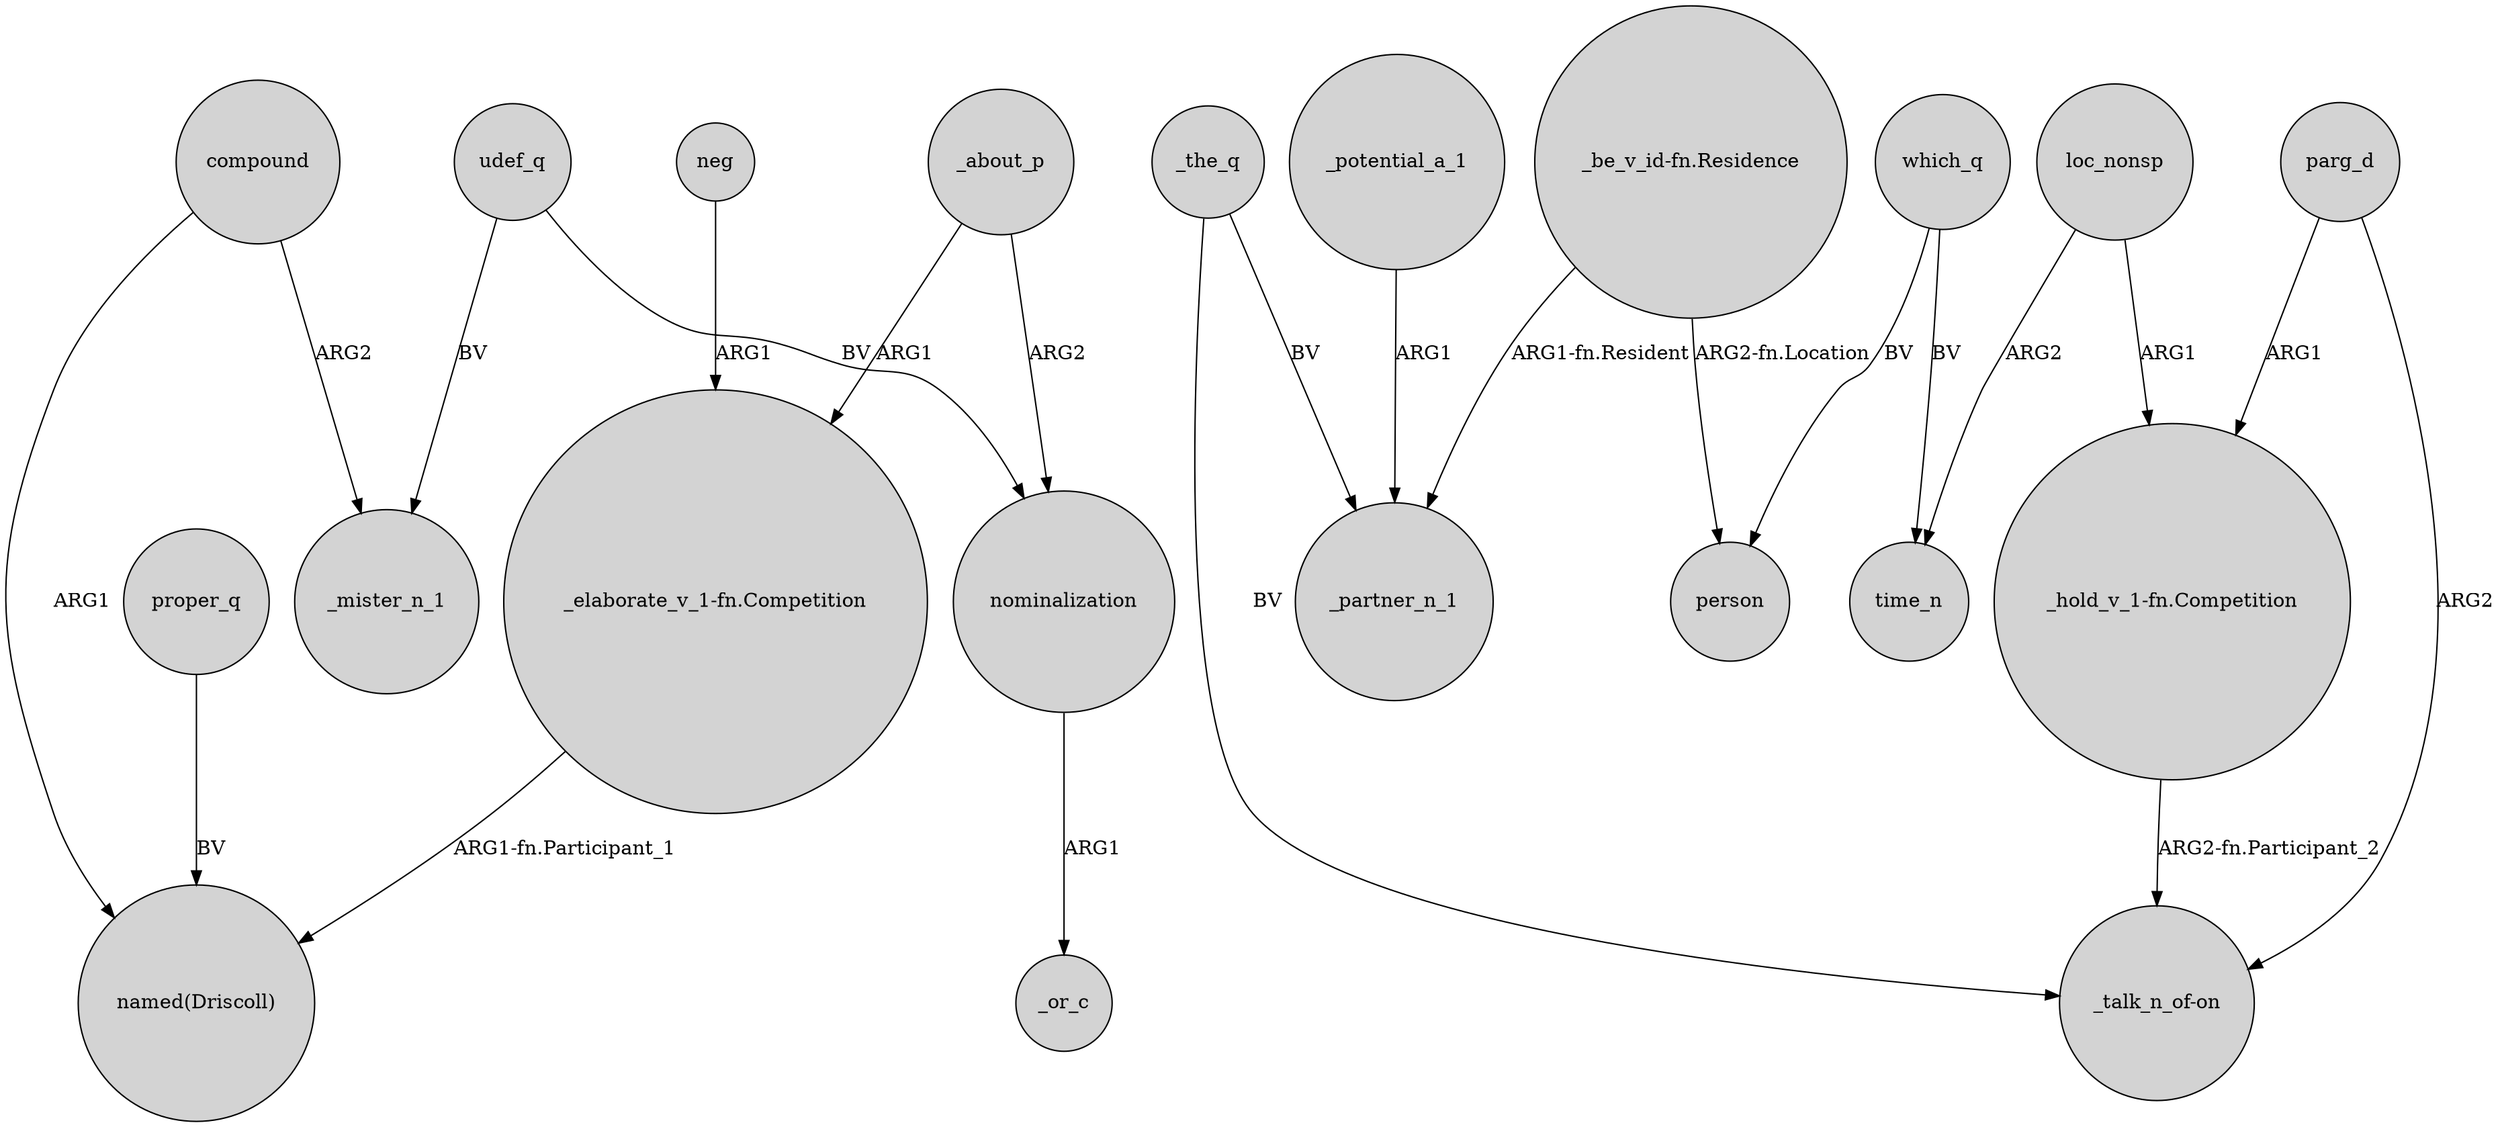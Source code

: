 digraph {
	node [shape=circle style=filled]
	nominalization -> _or_c [label=ARG1]
	"_be_v_id-fn.Residence" -> _partner_n_1 [label="ARG1-fn.Resident"]
	parg_d -> "_hold_v_1-fn.Competition" [label=ARG1]
	loc_nonsp -> "_hold_v_1-fn.Competition" [label=ARG1]
	compound -> "named(Driscoll)" [label=ARG1]
	loc_nonsp -> time_n [label=ARG2]
	which_q -> person [label=BV]
	parg_d -> "_talk_n_of-on" [label=ARG2]
	udef_q -> _mister_n_1 [label=BV]
	"_hold_v_1-fn.Competition" -> "_talk_n_of-on" [label="ARG2-fn.Participant_2"]
	neg -> "_elaborate_v_1-fn.Competition" [label=ARG1]
	proper_q -> "named(Driscoll)" [label=BV]
	_about_p -> "_elaborate_v_1-fn.Competition" [label=ARG1]
	_about_p -> nominalization [label=ARG2]
	udef_q -> nominalization [label=BV]
	"_elaborate_v_1-fn.Competition" -> "named(Driscoll)" [label="ARG1-fn.Participant_1"]
	compound -> _mister_n_1 [label=ARG2]
	_potential_a_1 -> _partner_n_1 [label=ARG1]
	_the_q -> _partner_n_1 [label=BV]
	_the_q -> "_talk_n_of-on" [label=BV]
	which_q -> time_n [label=BV]
	"_be_v_id-fn.Residence" -> person [label="ARG2-fn.Location"]
}
